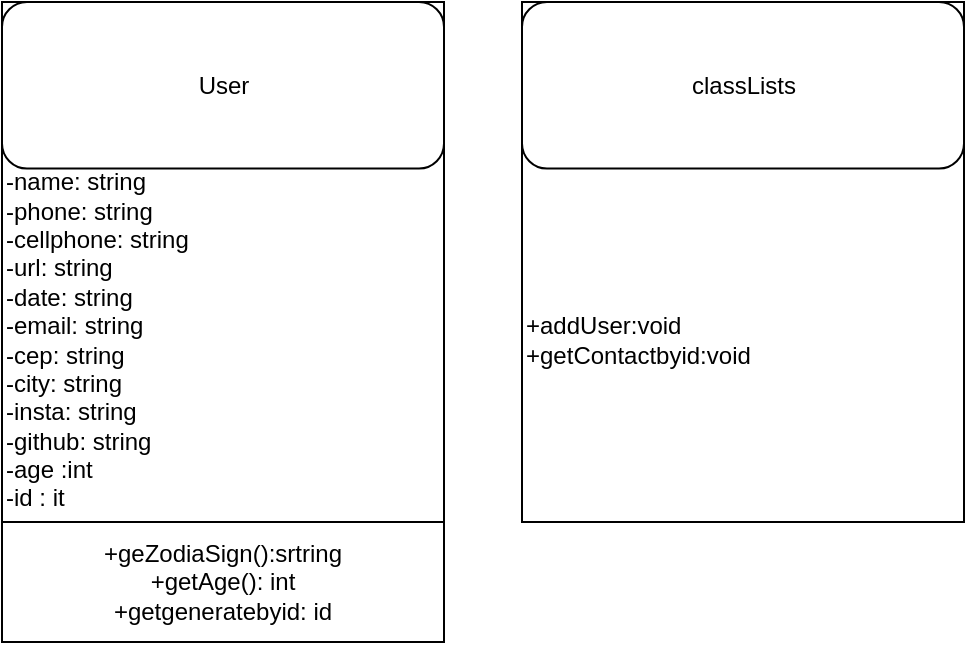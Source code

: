 <mxfile>
    <diagram id="utv0gLQX-evK5gTvCZsT" name="Página-1">
        <mxGraphModel dx="576" dy="432" grid="1" gridSize="13" guides="1" tooltips="1" connect="1" arrows="1" fold="1" page="1" pageScale="1" pageWidth="827" pageHeight="1169" math="0" shadow="0">
            <root>
                <mxCell id="0"/>
                <mxCell id="1" parent="0"/>
                <mxCell id="101" value="" style="group" vertex="1" connectable="0" parent="1">
                    <mxGeometry x="117" y="104" width="221" height="320" as="geometry"/>
                </mxCell>
                <mxCell id="95" value="" style="group" vertex="1" connectable="0" parent="101">
                    <mxGeometry width="221" height="260" as="geometry"/>
                </mxCell>
                <mxCell id="93" value="" style="rounded=0;whiteSpace=wrap;html=1;" vertex="1" parent="95">
                    <mxGeometry width="221" height="260" as="geometry"/>
                </mxCell>
                <mxCell id="94" value="" style="rounded=1;whiteSpace=wrap;html=1;" vertex="1" parent="95">
                    <mxGeometry width="221" height="83.251" as="geometry"/>
                </mxCell>
                <mxCell id="96" value="User" style="text;html=1;strokeColor=none;fillColor=none;align=center;verticalAlign=middle;whiteSpace=wrap;rounded=0;" vertex="1" parent="95">
                    <mxGeometry x="80.5" y="22.414" width="60" height="38.424" as="geometry"/>
                </mxCell>
                <mxCell id="97" value="-name: string&lt;br&gt;-phone: string&lt;br&gt;-cellphone: string&lt;br&gt;-url: string&lt;br&gt;-date: string&lt;br&gt;-email: string&lt;br&gt;-cep: string&lt;br&gt;-city: string&lt;br&gt;-insta: string&lt;br&gt;-github: string&lt;br&gt;-age :int&lt;br&gt;-id : it&amp;nbsp;" style="text;html=1;strokeColor=none;fillColor=none;align=left;verticalAlign=middle;whiteSpace=wrap;rounded=0;" vertex="1" parent="95">
                    <mxGeometry y="78" width="221" height="182" as="geometry"/>
                </mxCell>
                <mxCell id="100" value="+geZodiaSign():srtring&lt;br&gt;+getAge(): int&lt;br&gt;+getgeneratebyid: id" style="rounded=0;whiteSpace=wrap;html=1;" vertex="1" parent="101">
                    <mxGeometry y="260" width="221" height="60" as="geometry"/>
                </mxCell>
                <mxCell id="102" value="" style="group" vertex="1" connectable="0" parent="1">
                    <mxGeometry x="377" y="104" width="221" height="320" as="geometry"/>
                </mxCell>
                <mxCell id="103" value="" style="group" vertex="1" connectable="0" parent="102">
                    <mxGeometry width="221" height="260" as="geometry"/>
                </mxCell>
                <mxCell id="104" value="" style="rounded=0;whiteSpace=wrap;html=1;" vertex="1" parent="103">
                    <mxGeometry width="221" height="260" as="geometry"/>
                </mxCell>
                <mxCell id="105" value="" style="rounded=1;whiteSpace=wrap;html=1;" vertex="1" parent="103">
                    <mxGeometry width="221" height="83.251" as="geometry"/>
                </mxCell>
                <mxCell id="106" value="classLists" style="text;html=1;strokeColor=none;fillColor=none;align=center;verticalAlign=middle;whiteSpace=wrap;rounded=0;" vertex="1" parent="103">
                    <mxGeometry x="80.5" y="22.414" width="60" height="38.424" as="geometry"/>
                </mxCell>
                <mxCell id="107" value="+addUser:void&lt;br&gt;+getContactbyid:void" style="text;html=1;strokeColor=none;fillColor=none;align=left;verticalAlign=middle;whiteSpace=wrap;rounded=0;" vertex="1" parent="103">
                    <mxGeometry y="78" width="221" height="182" as="geometry"/>
                </mxCell>
            </root>
        </mxGraphModel>
    </diagram>
</mxfile>